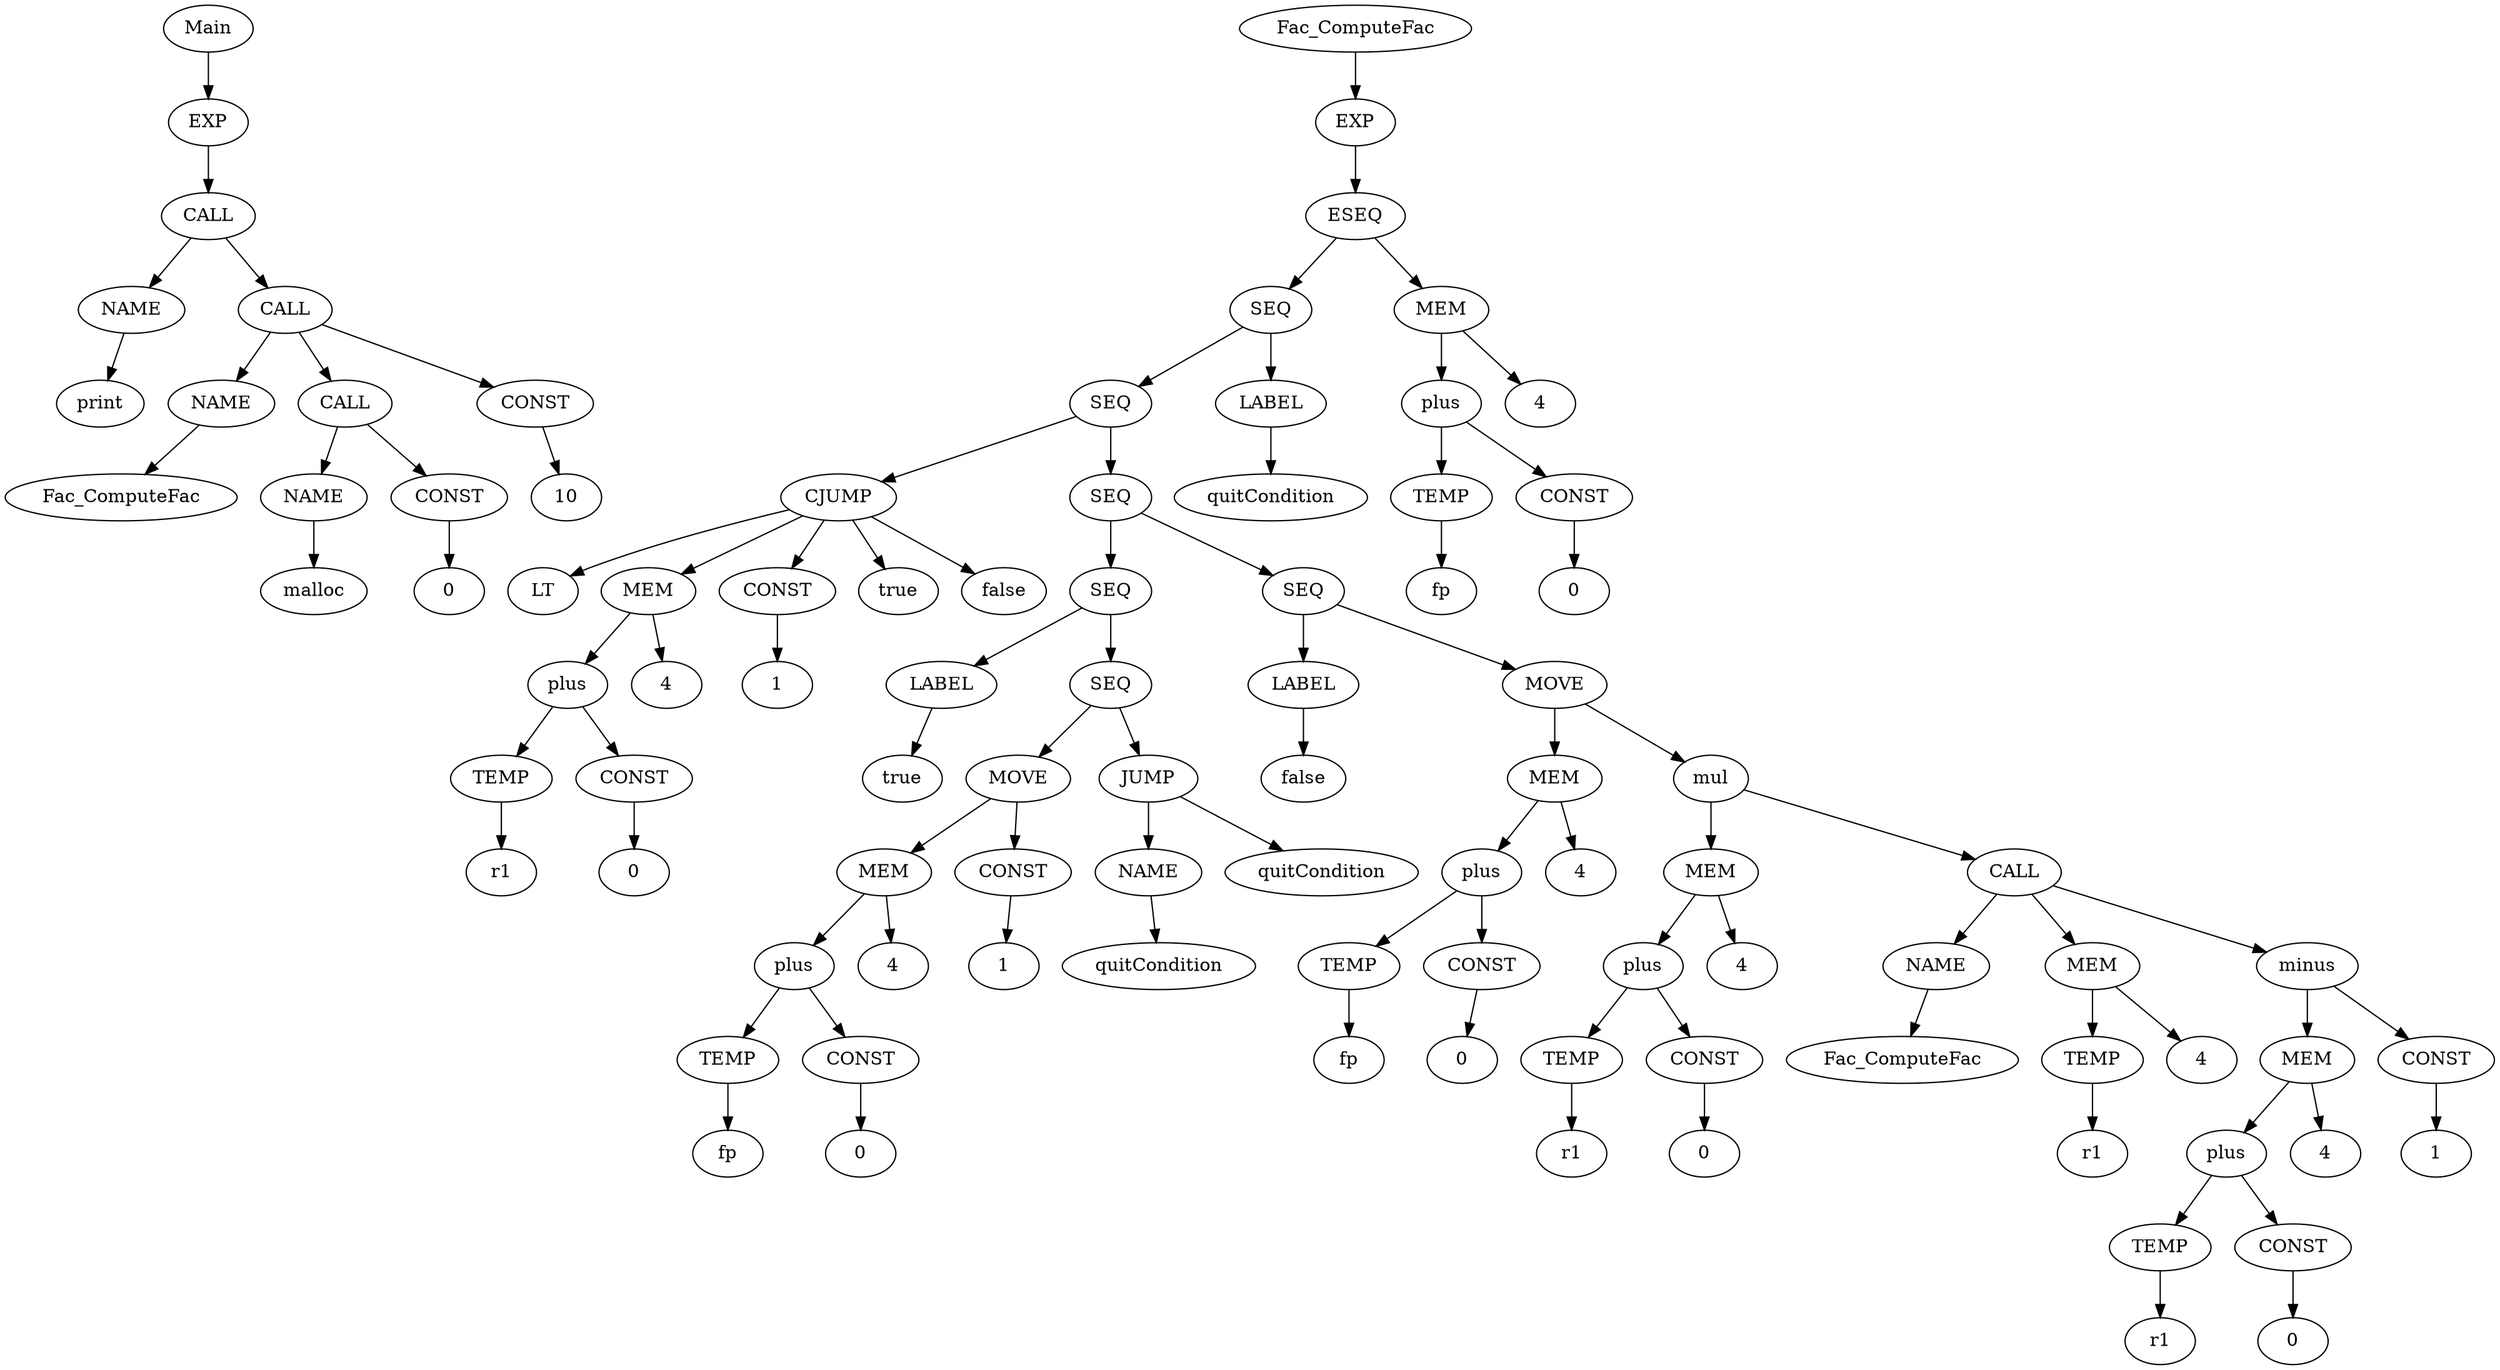 digraph G
{
{Main[label="Main"]}->{EXPv0[label="EXP"]};
{EXPv0[label="EXP"]}->{CALLv2[label="CALL"]};
{CALLv2[label="CALL"]}->{NAMEv2[label="NAME"]};
{NAMEv2[label="NAME"]}->{printv0[label="print"]};
{CALLv2[label="CALL"]}->{CALLv1[label="CALL"]};
{CALLv1[label="CALL"]}->{NAMEv1[label="NAME"]};
{NAMEv1[label="NAME"]}->{Fac_ComputeFacv0[label="Fac_ComputeFac"]};
{CALLv1[label="CALL"]}->{CALLv0[label="CALL"]};
{CALLv1[label="CALL"]}->{CONSTv1[label="CONST"]};
{CALLv0[label="CALL"]}->{NAMEv0[label="NAME"]};
{NAMEv0[label="NAME"]}->{mallocv0[label="malloc"]};
{CALLv0[label="CALL"]}->{CONSTv0[label="CONST"]};
{CONSTv0[label="CONST"]}->{const_0v0[label="0"]};
{CONSTv1[label="CONST"]}->{const_10v0[label="10"]};
{Fac_ComputeFac[label="Fac_ComputeFac"]}->{EXPv1[label="EXP"]};
{EXPv1[label="EXP"]}->{ESEQv0[label="ESEQ"]};
{ESEQv0[label="ESEQ"]}->{SEQv5[label="SEQ"]};
{ESEQv0[label="ESEQ"]}->{MEMv6[label="MEM"]};
{SEQv5[label="SEQ"]}->{SEQv4[label="SEQ"]};
{SEQv5[label="SEQ"]}->{LABELv2[label="LABEL"]};
{SEQv4[label="SEQ"]}->{CJUMPv0[label="CJUMP"]};
{SEQv4[label="SEQ"]}->{SEQv3[label="SEQ"]};
{CJUMPv0[label="CJUMP"]}->{LTv0[label="LT"]};
{CJUMPv0[label="CJUMP"]}->{MEMv0[label="MEM"]};
{CJUMPv0[label="CJUMP"]}->{CONSTv3[label="MEM"]};
{CJUMPv0[label="CJUMP"]}->{truev0[label="true"]};
{CJUMPv0[label="CJUMP"]}->{falsev0[label="false"]};
{MEMv0[label="MEM"]}->{plusv0[label="plus"]};
{MEMv0[label="MEM"]}->{memzize_4v0[label="4"]};
{plusv0[label="plus"]}->{TEMPv0[label="TEMP"]};
{plusv0[label="plus"]}->{CONSTv2[label="CONST"]};
{TEMPv0[label="TEMP"]}->{r1v0[label="r1"]};
{CONSTv2[label="CONST"]}->{const_0v1[label="0"]};
{CONSTv3[label="CONST"]}->{const_1v0[label="1"]};
{SEQv3[label="SEQ"]}->{SEQv1[label="SEQ"]};
{SEQv3[label="SEQ"]}->{SEQv2[label="SEQ"]};
{SEQv1[label="SEQ"]}->{LABELv0[label="LABEL"]};
{SEQv1[label="SEQ"]}->{SEQv0[label="SEQ"]};
{LABELv0[label="LABEL"]}->{truev1[label="true"]};
{SEQv0[label="SEQ"]}->{MOVEv0[label="MOVE"]};
{SEQv0[label="SEQ"]}->{JUMPv0[label="JUMP"]};
{MOVEv0[label="MOVE"]}->{MEMv1[label="MEM"]};
{MOVEv0[label="MOVE"]}->{CONSTv5[label="CONST"]};
{MEMv1[label="MEM"]}->{plusv1[label="plus"]};
{MEMv1[label="MEM"]}->{memzize_4v1[label="4"]};
{plusv1[label="plus"]}->{TEMPv1[label="TEMP"]};
{plusv1[label="plus"]}->{CONSTv4[label="CONST"]};
{TEMPv1[label="TEMP"]}->{fpv0[label="fp"]};
{CONSTv4[label="CONST"]}->{const_0v2[label="0"]};
{CONSTv5[label="CONST"]}->{const_1v1[label="1"]};
{JUMPv0[label="JUMP"]}->{NAMEv4[label="NAME"]};
{JUMPv0[label="JUMP"]}->{quitConditionv0[label="quitCondition"]};
{NAMEv4[label="NAME"]}->{quitConditionv1[label="quitCondition"]};
{SEQv2[label="SEQ"]}->{LABELv1[label="LABEL"]};
{SEQv2[label="SEQ"]}->{MOVEv1[label="MOVE"]};
{LABELv1[label="LABEL"]}->{falsev1[label="false"]};
{MOVEv1[label="MOVE"]}->{MEMv2[label="MEM"]};
{MOVEv1[label="MOVE"]}->{mulv0[label="mul"]};
{MEMv2[label="MEM"]}->{plusv2[label="plus"]};
{MEMv2[label="MEM"]}->{memzize_4v2[label="4"]};
{plusv2[label="plus"]}->{TEMPv2[label="TEMP"]};
{plusv2[label="plus"]}->{CONSTv6[label="CONST"]};
{TEMPv2[label="TEMP"]}->{fpv1[label="fp"]};
{CONSTv6[label="CONST"]}->{const_0v3[label="0"]};
{mulv0[label="mul"]}->{MEMv3[label="MEM"]};
{mulv0[label="mul"]}->{CALLv3[label="CALL"]};
{MEMv3[label="MEM"]}->{plusv3[label="plus"]};
{MEMv3[label="MEM"]}->{memzize_4v3[label="4"]};
{plusv3[label="plus"]}->{TEMPv3[label="TEMP"]};
{plusv3[label="plus"]}->{CONSTv7[label="CONST"]};
{TEMPv3[label="TEMP"]}->{r1v1[label="r1"]};
{CONSTv7[label="CONST"]}->{const_0v4[label="0"]};
{CALLv3[label="CALL"]}->{NAMEv3[label="NAME"]};
{NAMEv3[label="NAME"]}->{Fac_ComputeFacv1[label="Fac_ComputeFac"]};
{CALLv3[label="CALL"]}->{MEMv4[label="MEM"]};
{CALLv3[label="CALL"]}->{minusv0[label="minus"]};
{MEMv4[label="MEM"]}->{TEMPv4[label="TEMP"]};
{MEMv4[label="MEM"]}->{memzize_4v4[label="4"]};
{TEMPv4[label="TEMP"]}->{r1v2[label="r1"]};
{minusv0[label="minus"]}->{MEMv5[label="MEM"]};
{minusv0[label="minus"]}->{CONSTv9[label="CONST"]};
{MEMv5[label="MEM"]}->{plusv4[label="plus"]};
{MEMv5[label="MEM"]}->{memzize_4v5[label="4"]};
{plusv4[label="plus"]}->{TEMPv5[label="TEMP"]};
{plusv4[label="plus"]}->{CONSTv8[label="CONST"]};
{TEMPv5[label="TEMP"]}->{r1v3[label="r1"]};
{CONSTv8[label="CONST"]}->{const_0v5[label="0"]};
{CONSTv9[label="CONST"]}->{const_1v2[label="1"]};
{LABELv2[label="LABEL"]}->{quitConditionv2[label="quitCondition"]};
{MEMv6[label="MEM"]}->{plusv5[label="plus"]};
{MEMv6[label="MEM"]}->{memzize_4v6[label="4"]};
{plusv5[label="plus"]}->{TEMPv6[label="TEMP"]};
{plusv5[label="plus"]}->{CONSTv10[label="CONST"]};
{TEMPv6[label="TEMP"]}->{fpv2[label="fp"]};
{CONSTv10[label="CONST"]}->{const_0v6[label="0"]};
}

